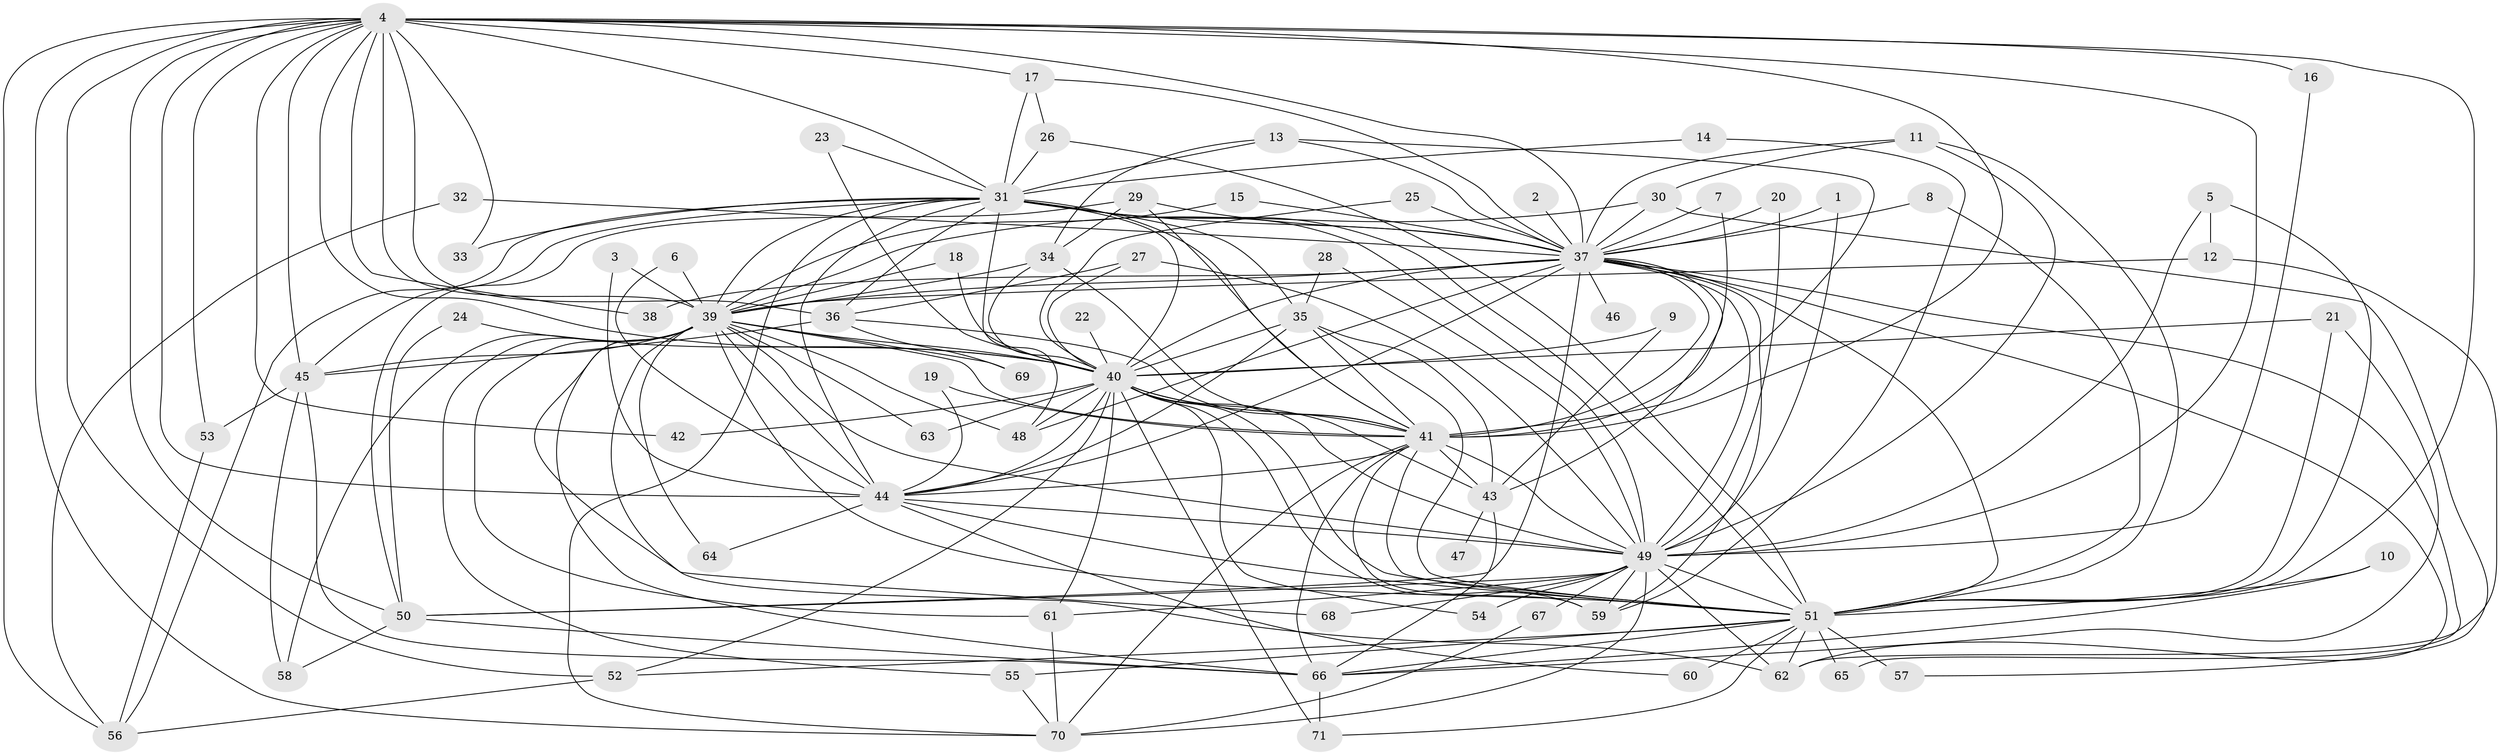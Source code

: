 // original degree distribution, {16: 0.0070921985815602835, 20: 0.0070921985815602835, 32: 0.0070921985815602835, 22: 0.0070921985815602835, 35: 0.014184397163120567, 17: 0.0070921985815602835, 23: 0.0070921985815602835, 26: 0.014184397163120567, 4: 0.09929078014184398, 12: 0.0070921985815602835, 5: 0.03546099290780142, 2: 0.5957446808510638, 8: 0.0070921985815602835, 9: 0.0070921985815602835, 3: 0.15602836879432624, 6: 0.02127659574468085}
// Generated by graph-tools (version 1.1) at 2025/25/03/09/25 03:25:49]
// undirected, 71 vertices, 197 edges
graph export_dot {
graph [start="1"]
  node [color=gray90,style=filled];
  1;
  2;
  3;
  4;
  5;
  6;
  7;
  8;
  9;
  10;
  11;
  12;
  13;
  14;
  15;
  16;
  17;
  18;
  19;
  20;
  21;
  22;
  23;
  24;
  25;
  26;
  27;
  28;
  29;
  30;
  31;
  32;
  33;
  34;
  35;
  36;
  37;
  38;
  39;
  40;
  41;
  42;
  43;
  44;
  45;
  46;
  47;
  48;
  49;
  50;
  51;
  52;
  53;
  54;
  55;
  56;
  57;
  58;
  59;
  60;
  61;
  62;
  63;
  64;
  65;
  66;
  67;
  68;
  69;
  70;
  71;
  1 -- 37 [weight=1.0];
  1 -- 49 [weight=1.0];
  2 -- 37 [weight=1.0];
  3 -- 39 [weight=1.0];
  3 -- 44 [weight=1.0];
  4 -- 16 [weight=1.0];
  4 -- 17 [weight=1.0];
  4 -- 31 [weight=2.0];
  4 -- 33 [weight=1.0];
  4 -- 36 [weight=1.0];
  4 -- 37 [weight=3.0];
  4 -- 38 [weight=1.0];
  4 -- 39 [weight=5.0];
  4 -- 40 [weight=2.0];
  4 -- 41 [weight=2.0];
  4 -- 42 [weight=1.0];
  4 -- 44 [weight=2.0];
  4 -- 45 [weight=1.0];
  4 -- 49 [weight=3.0];
  4 -- 50 [weight=1.0];
  4 -- 51 [weight=2.0];
  4 -- 52 [weight=2.0];
  4 -- 53 [weight=1.0];
  4 -- 56 [weight=1.0];
  4 -- 70 [weight=1.0];
  5 -- 12 [weight=1.0];
  5 -- 49 [weight=1.0];
  5 -- 51 [weight=1.0];
  6 -- 39 [weight=1.0];
  6 -- 44 [weight=1.0];
  7 -- 37 [weight=1.0];
  7 -- 41 [weight=1.0];
  8 -- 37 [weight=1.0];
  8 -- 51 [weight=1.0];
  9 -- 40 [weight=1.0];
  9 -- 43 [weight=1.0];
  10 -- 51 [weight=1.0];
  10 -- 66 [weight=1.0];
  11 -- 30 [weight=1.0];
  11 -- 37 [weight=1.0];
  11 -- 49 [weight=1.0];
  11 -- 51 [weight=1.0];
  12 -- 39 [weight=1.0];
  12 -- 62 [weight=1.0];
  13 -- 31 [weight=1.0];
  13 -- 34 [weight=1.0];
  13 -- 37 [weight=1.0];
  13 -- 41 [weight=1.0];
  14 -- 31 [weight=1.0];
  14 -- 59 [weight=1.0];
  15 -- 37 [weight=1.0];
  15 -- 39 [weight=1.0];
  16 -- 49 [weight=1.0];
  17 -- 26 [weight=1.0];
  17 -- 31 [weight=1.0];
  17 -- 37 [weight=1.0];
  18 -- 39 [weight=1.0];
  18 -- 40 [weight=1.0];
  19 -- 41 [weight=1.0];
  19 -- 44 [weight=1.0];
  20 -- 37 [weight=1.0];
  20 -- 49 [weight=1.0];
  21 -- 40 [weight=1.0];
  21 -- 51 [weight=1.0];
  21 -- 66 [weight=1.0];
  22 -- 40 [weight=1.0];
  23 -- 31 [weight=1.0];
  23 -- 40 [weight=1.0];
  24 -- 40 [weight=1.0];
  24 -- 50 [weight=1.0];
  25 -- 37 [weight=1.0];
  25 -- 40 [weight=1.0];
  26 -- 31 [weight=1.0];
  26 -- 51 [weight=1.0];
  27 -- 36 [weight=1.0];
  27 -- 40 [weight=1.0];
  27 -- 49 [weight=1.0];
  28 -- 35 [weight=2.0];
  28 -- 49 [weight=1.0];
  29 -- 34 [weight=1.0];
  29 -- 37 [weight=1.0];
  29 -- 41 [weight=1.0];
  29 -- 50 [weight=1.0];
  30 -- 37 [weight=1.0];
  30 -- 39 [weight=1.0];
  30 -- 57 [weight=1.0];
  31 -- 33 [weight=1.0];
  31 -- 35 [weight=1.0];
  31 -- 36 [weight=1.0];
  31 -- 37 [weight=3.0];
  31 -- 39 [weight=1.0];
  31 -- 40 [weight=1.0];
  31 -- 41 [weight=1.0];
  31 -- 44 [weight=2.0];
  31 -- 45 [weight=1.0];
  31 -- 48 [weight=1.0];
  31 -- 49 [weight=1.0];
  31 -- 51 [weight=1.0];
  31 -- 56 [weight=1.0];
  31 -- 70 [weight=1.0];
  32 -- 37 [weight=1.0];
  32 -- 56 [weight=1.0];
  34 -- 39 [weight=1.0];
  34 -- 40 [weight=1.0];
  34 -- 41 [weight=1.0];
  35 -- 40 [weight=1.0];
  35 -- 41 [weight=1.0];
  35 -- 43 [weight=1.0];
  35 -- 44 [weight=1.0];
  35 -- 51 [weight=1.0];
  36 -- 41 [weight=1.0];
  36 -- 45 [weight=1.0];
  36 -- 69 [weight=1.0];
  37 -- 38 [weight=1.0];
  37 -- 39 [weight=1.0];
  37 -- 40 [weight=2.0];
  37 -- 41 [weight=1.0];
  37 -- 43 [weight=1.0];
  37 -- 44 [weight=1.0];
  37 -- 46 [weight=1.0];
  37 -- 48 [weight=1.0];
  37 -- 49 [weight=1.0];
  37 -- 50 [weight=2.0];
  37 -- 51 [weight=1.0];
  37 -- 59 [weight=1.0];
  37 -- 62 [weight=1.0];
  37 -- 65 [weight=1.0];
  39 -- 40 [weight=2.0];
  39 -- 41 [weight=2.0];
  39 -- 44 [weight=2.0];
  39 -- 45 [weight=1.0];
  39 -- 48 [weight=1.0];
  39 -- 49 [weight=1.0];
  39 -- 51 [weight=1.0];
  39 -- 55 [weight=1.0];
  39 -- 58 [weight=1.0];
  39 -- 61 [weight=1.0];
  39 -- 62 [weight=2.0];
  39 -- 63 [weight=1.0];
  39 -- 64 [weight=1.0];
  39 -- 66 [weight=1.0];
  39 -- 68 [weight=1.0];
  39 -- 69 [weight=1.0];
  40 -- 41 [weight=1.0];
  40 -- 42 [weight=1.0];
  40 -- 43 [weight=1.0];
  40 -- 44 [weight=1.0];
  40 -- 48 [weight=1.0];
  40 -- 49 [weight=1.0];
  40 -- 51 [weight=2.0];
  40 -- 52 [weight=1.0];
  40 -- 54 [weight=1.0];
  40 -- 59 [weight=2.0];
  40 -- 61 [weight=1.0];
  40 -- 63 [weight=1.0];
  40 -- 71 [weight=1.0];
  41 -- 43 [weight=1.0];
  41 -- 44 [weight=1.0];
  41 -- 49 [weight=2.0];
  41 -- 51 [weight=1.0];
  41 -- 59 [weight=1.0];
  41 -- 66 [weight=1.0];
  41 -- 70 [weight=1.0];
  43 -- 47 [weight=1.0];
  43 -- 66 [weight=1.0];
  44 -- 49 [weight=1.0];
  44 -- 51 [weight=1.0];
  44 -- 60 [weight=1.0];
  44 -- 64 [weight=1.0];
  45 -- 53 [weight=1.0];
  45 -- 58 [weight=1.0];
  45 -- 66 [weight=1.0];
  49 -- 50 [weight=1.0];
  49 -- 51 [weight=1.0];
  49 -- 54 [weight=1.0];
  49 -- 59 [weight=1.0];
  49 -- 61 [weight=1.0];
  49 -- 62 [weight=1.0];
  49 -- 67 [weight=1.0];
  49 -- 68 [weight=1.0];
  49 -- 70 [weight=1.0];
  50 -- 58 [weight=1.0];
  50 -- 66 [weight=2.0];
  51 -- 52 [weight=1.0];
  51 -- 55 [weight=1.0];
  51 -- 57 [weight=3.0];
  51 -- 60 [weight=1.0];
  51 -- 62 [weight=1.0];
  51 -- 65 [weight=1.0];
  51 -- 66 [weight=2.0];
  51 -- 71 [weight=1.0];
  52 -- 56 [weight=1.0];
  53 -- 56 [weight=1.0];
  55 -- 70 [weight=1.0];
  61 -- 70 [weight=1.0];
  66 -- 71 [weight=1.0];
  67 -- 70 [weight=1.0];
}
